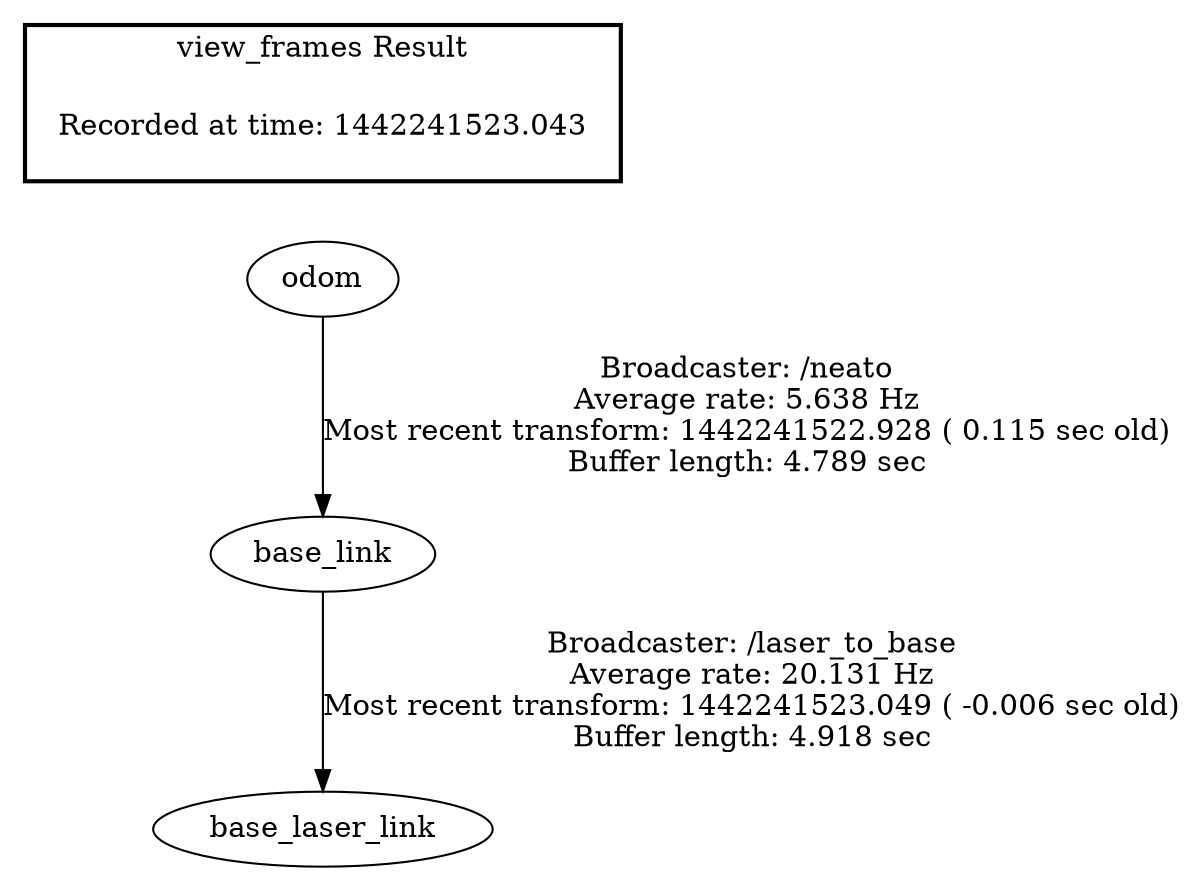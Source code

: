 digraph G {
"base_link" -> "base_laser_link"[label="Broadcaster: /laser_to_base\nAverage rate: 20.131 Hz\nMost recent transform: 1442241523.049 ( -0.006 sec old)\nBuffer length: 4.918 sec\n"];
"odom" -> "base_link"[label="Broadcaster: /neato\nAverage rate: 5.638 Hz\nMost recent transform: 1442241522.928 ( 0.115 sec old)\nBuffer length: 4.789 sec\n"];
edge [style=invis];
 subgraph cluster_legend { style=bold; color=black; label ="view_frames Result";
"Recorded at time: 1442241523.043"[ shape=plaintext ] ;
 }->"odom";
}
